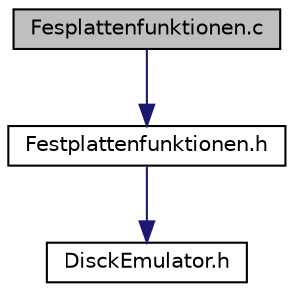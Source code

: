 digraph "Fesplattenfunktionen.c"
{
 // LATEX_PDF_SIZE
  edge [fontname="Helvetica",fontsize="10",labelfontname="Helvetica",labelfontsize="10"];
  node [fontname="Helvetica",fontsize="10",shape=record];
  Node1 [label="Fesplattenfunktionen.c",height=0.2,width=0.4,color="black", fillcolor="grey75", style="filled", fontcolor="black",tooltip=" "];
  Node1 -> Node2 [color="midnightblue",fontsize="10",style="solid",fontname="Helvetica"];
  Node2 [label="Festplattenfunktionen.h",height=0.2,width=0.4,color="black", fillcolor="white", style="filled",URL="$_festplattenfunktionen_8h.html",tooltip=" "];
  Node2 -> Node3 [color="midnightblue",fontsize="10",style="solid",fontname="Helvetica"];
  Node3 [label="DisckEmulator.h",height=0.2,width=0.4,color="black", fillcolor="white", style="filled",URL="$_disck_emulator_8h.html",tooltip=" "];
}
